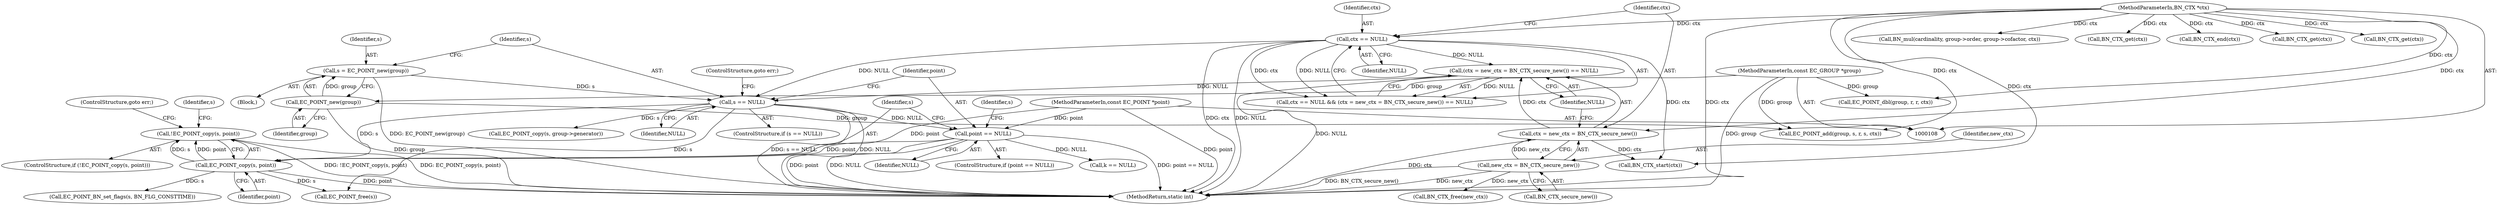 digraph "0_openssl_56fb454d281a023b3f950d969693553d3f3ceea1@API" {
"1000186" [label="(Call,!EC_POINT_copy(s, point))"];
"1000187" [label="(Call,EC_POINT_copy(s, point))"];
"1000166" [label="(Call,s == NULL)"];
"1000161" [label="(Call,s = EC_POINT_new(group))"];
"1000163" [label="(Call,EC_POINT_new(group))"];
"1000109" [label="(MethodParameterIn,const EC_GROUP *group)"];
"1000147" [label="(Call,ctx == NULL)"];
"1000113" [label="(MethodParameterIn,BN_CTX *ctx)"];
"1000150" [label="(Call,(ctx = new_ctx = BN_CTX_secure_new()) == NULL)"];
"1000151" [label="(Call,ctx = new_ctx = BN_CTX_secure_new())"];
"1000153" [label="(Call,new_ctx = BN_CTX_secure_new())"];
"1000171" [label="(Call,point == NULL)"];
"1000112" [label="(MethodParameterIn,const EC_POINT *point)"];
"1000491" [label="(Call,EC_POINT_free(s))"];
"1000190" [label="(ControlStructure,goto err;)"];
"1000188" [label="(Identifier,s)"];
"1000112" [label="(MethodParameterIn,const EC_POINT *point)"];
"1000170" [label="(ControlStructure,if (point == NULL))"];
"1000499" [label="(MethodReturn,static int)"];
"1000192" [label="(Identifier,s)"];
"1000151" [label="(Call,ctx = new_ctx = BN_CTX_secure_new())"];
"1000155" [label="(Call,BN_CTX_secure_new())"];
"1000495" [label="(Call,BN_CTX_free(new_ctx))"];
"1000187" [label="(Call,EC_POINT_copy(s, point))"];
"1000148" [label="(Identifier,ctx)"];
"1000212" [label="(Call,BN_mul(cardinality, group->order, group->cofactor, ctx))"];
"1000114" [label="(Block,)"];
"1000178" [label="(Identifier,s)"];
"1000159" [label="(Call,BN_CTX_start(ctx))"];
"1000200" [label="(Call,BN_CTX_get(ctx))"];
"1000186" [label="(Call,!EC_POINT_copy(s, point))"];
"1000109" [label="(MethodParameterIn,const EC_GROUP *group)"];
"1000113" [label="(MethodParameterIn,BN_CTX *ctx)"];
"1000493" [label="(Call,BN_CTX_end(ctx))"];
"1000169" [label="(ControlStructure,goto err;)"];
"1000185" [label="(ControlStructure,if (!EC_POINT_copy(s, point)))"];
"1000208" [label="(Call,k == NULL)"];
"1000152" [label="(Identifier,ctx)"];
"1000196" [label="(Call,BN_CTX_get(ctx))"];
"1000166" [label="(Call,s == NULL)"];
"1000162" [label="(Identifier,s)"];
"1000189" [label="(Identifier,point)"];
"1000462" [label="(Call,EC_POINT_add(group, s, r, s, ctx))"];
"1000149" [label="(Identifier,NULL)"];
"1000204" [label="(Call,BN_CTX_get(ctx))"];
"1000172" [label="(Identifier,point)"];
"1000165" [label="(ControlStructure,if (s == NULL))"];
"1000171" [label="(Call,point == NULL)"];
"1000164" [label="(Identifier,group)"];
"1000161" [label="(Call,s = EC_POINT_new(group))"];
"1000163" [label="(Call,EC_POINT_new(group))"];
"1000173" [label="(Identifier,NULL)"];
"1000150" [label="(Call,(ctx = new_ctx = BN_CTX_secure_new()) == NULL)"];
"1000156" [label="(Identifier,NULL)"];
"1000471" [label="(Call,EC_POINT_dbl(group, r, r, ctx))"];
"1000167" [label="(Identifier,s)"];
"1000191" [label="(Call,EC_POINT_BN_set_flags(s, BN_FLG_CONSTTIME))"];
"1000147" [label="(Call,ctx == NULL)"];
"1000177" [label="(Call,EC_POINT_copy(s, group->generator))"];
"1000153" [label="(Call,new_ctx = BN_CTX_secure_new())"];
"1000146" [label="(Call,ctx == NULL && (ctx = new_ctx = BN_CTX_secure_new()) == NULL)"];
"1000154" [label="(Identifier,new_ctx)"];
"1000168" [label="(Identifier,NULL)"];
"1000186" -> "1000185"  [label="AST: "];
"1000186" -> "1000187"  [label="CFG: "];
"1000187" -> "1000186"  [label="AST: "];
"1000190" -> "1000186"  [label="CFG: "];
"1000192" -> "1000186"  [label="CFG: "];
"1000186" -> "1000499"  [label="DDG: !EC_POINT_copy(s, point)"];
"1000186" -> "1000499"  [label="DDG: EC_POINT_copy(s, point)"];
"1000187" -> "1000186"  [label="DDG: s"];
"1000187" -> "1000186"  [label="DDG: point"];
"1000187" -> "1000189"  [label="CFG: "];
"1000188" -> "1000187"  [label="AST: "];
"1000189" -> "1000187"  [label="AST: "];
"1000187" -> "1000499"  [label="DDG: point"];
"1000166" -> "1000187"  [label="DDG: s"];
"1000171" -> "1000187"  [label="DDG: point"];
"1000112" -> "1000187"  [label="DDG: point"];
"1000187" -> "1000191"  [label="DDG: s"];
"1000187" -> "1000491"  [label="DDG: s"];
"1000166" -> "1000165"  [label="AST: "];
"1000166" -> "1000168"  [label="CFG: "];
"1000167" -> "1000166"  [label="AST: "];
"1000168" -> "1000166"  [label="AST: "];
"1000169" -> "1000166"  [label="CFG: "];
"1000172" -> "1000166"  [label="CFG: "];
"1000166" -> "1000499"  [label="DDG: NULL"];
"1000166" -> "1000499"  [label="DDG: s == NULL"];
"1000161" -> "1000166"  [label="DDG: s"];
"1000147" -> "1000166"  [label="DDG: NULL"];
"1000150" -> "1000166"  [label="DDG: NULL"];
"1000166" -> "1000171"  [label="DDG: NULL"];
"1000166" -> "1000177"  [label="DDG: s"];
"1000166" -> "1000491"  [label="DDG: s"];
"1000161" -> "1000114"  [label="AST: "];
"1000161" -> "1000163"  [label="CFG: "];
"1000162" -> "1000161"  [label="AST: "];
"1000163" -> "1000161"  [label="AST: "];
"1000167" -> "1000161"  [label="CFG: "];
"1000161" -> "1000499"  [label="DDG: EC_POINT_new(group)"];
"1000163" -> "1000161"  [label="DDG: group"];
"1000163" -> "1000164"  [label="CFG: "];
"1000164" -> "1000163"  [label="AST: "];
"1000163" -> "1000499"  [label="DDG: group"];
"1000109" -> "1000163"  [label="DDG: group"];
"1000163" -> "1000462"  [label="DDG: group"];
"1000109" -> "1000108"  [label="AST: "];
"1000109" -> "1000499"  [label="DDG: group"];
"1000109" -> "1000462"  [label="DDG: group"];
"1000109" -> "1000471"  [label="DDG: group"];
"1000147" -> "1000146"  [label="AST: "];
"1000147" -> "1000149"  [label="CFG: "];
"1000148" -> "1000147"  [label="AST: "];
"1000149" -> "1000147"  [label="AST: "];
"1000152" -> "1000147"  [label="CFG: "];
"1000146" -> "1000147"  [label="CFG: "];
"1000147" -> "1000499"  [label="DDG: ctx"];
"1000147" -> "1000499"  [label="DDG: NULL"];
"1000147" -> "1000146"  [label="DDG: ctx"];
"1000147" -> "1000146"  [label="DDG: NULL"];
"1000113" -> "1000147"  [label="DDG: ctx"];
"1000147" -> "1000150"  [label="DDG: NULL"];
"1000147" -> "1000159"  [label="DDG: ctx"];
"1000113" -> "1000108"  [label="AST: "];
"1000113" -> "1000499"  [label="DDG: ctx"];
"1000113" -> "1000151"  [label="DDG: ctx"];
"1000113" -> "1000159"  [label="DDG: ctx"];
"1000113" -> "1000196"  [label="DDG: ctx"];
"1000113" -> "1000200"  [label="DDG: ctx"];
"1000113" -> "1000204"  [label="DDG: ctx"];
"1000113" -> "1000212"  [label="DDG: ctx"];
"1000113" -> "1000462"  [label="DDG: ctx"];
"1000113" -> "1000471"  [label="DDG: ctx"];
"1000113" -> "1000493"  [label="DDG: ctx"];
"1000150" -> "1000146"  [label="AST: "];
"1000150" -> "1000156"  [label="CFG: "];
"1000151" -> "1000150"  [label="AST: "];
"1000156" -> "1000150"  [label="AST: "];
"1000146" -> "1000150"  [label="CFG: "];
"1000150" -> "1000499"  [label="DDG: NULL"];
"1000150" -> "1000146"  [label="DDG: NULL"];
"1000151" -> "1000150"  [label="DDG: ctx"];
"1000151" -> "1000153"  [label="CFG: "];
"1000152" -> "1000151"  [label="AST: "];
"1000153" -> "1000151"  [label="AST: "];
"1000156" -> "1000151"  [label="CFG: "];
"1000151" -> "1000499"  [label="DDG: ctx"];
"1000153" -> "1000151"  [label="DDG: new_ctx"];
"1000151" -> "1000159"  [label="DDG: ctx"];
"1000153" -> "1000155"  [label="CFG: "];
"1000154" -> "1000153"  [label="AST: "];
"1000155" -> "1000153"  [label="AST: "];
"1000153" -> "1000499"  [label="DDG: BN_CTX_secure_new()"];
"1000153" -> "1000499"  [label="DDG: new_ctx"];
"1000153" -> "1000495"  [label="DDG: new_ctx"];
"1000171" -> "1000170"  [label="AST: "];
"1000171" -> "1000173"  [label="CFG: "];
"1000172" -> "1000171"  [label="AST: "];
"1000173" -> "1000171"  [label="AST: "];
"1000178" -> "1000171"  [label="CFG: "];
"1000188" -> "1000171"  [label="CFG: "];
"1000171" -> "1000499"  [label="DDG: point"];
"1000171" -> "1000499"  [label="DDG: NULL"];
"1000171" -> "1000499"  [label="DDG: point == NULL"];
"1000112" -> "1000171"  [label="DDG: point"];
"1000171" -> "1000208"  [label="DDG: NULL"];
"1000112" -> "1000108"  [label="AST: "];
"1000112" -> "1000499"  [label="DDG: point"];
}
